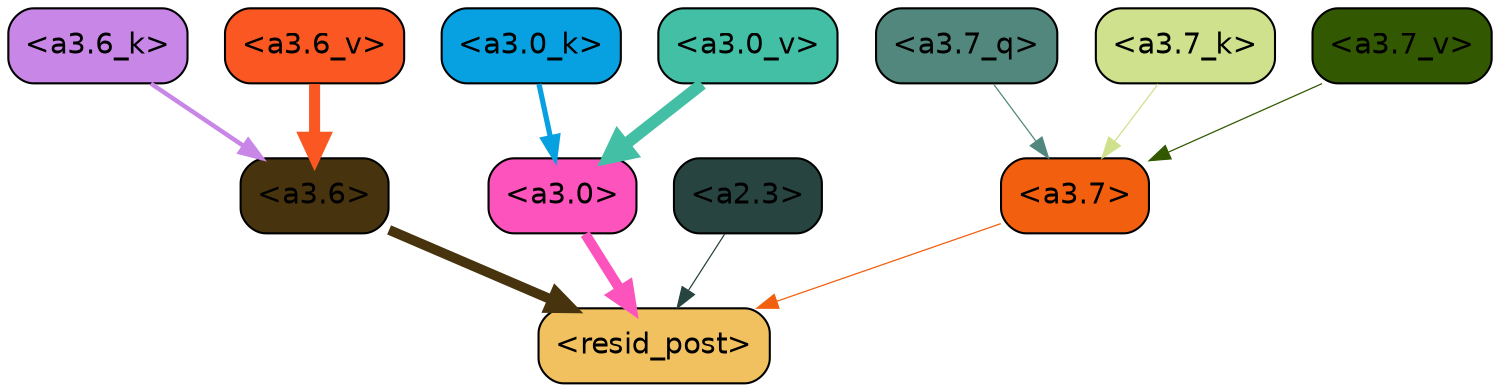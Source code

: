 strict digraph "" {
	graph [bgcolor=transparent,
		layout=dot,
		overlap=false,
		splines=true
	];
	"<a3.7>"	[color=black,
		fillcolor="#f25f0e",
		fontname=Helvetica,
		shape=box,
		style="filled, rounded"];
	"<resid_post>"	[color=black,
		fillcolor="#f1c160",
		fontname=Helvetica,
		shape=box,
		style="filled, rounded"];
	"<a3.7>" -> "<resid_post>"	[color="#f25f0e",
		penwidth=0.6];
	"<a3.6>"	[color=black,
		fillcolor="#47330e",
		fontname=Helvetica,
		shape=box,
		style="filled, rounded"];
	"<a3.6>" -> "<resid_post>"	[color="#47330e",
		penwidth=4.746312499046326];
	"<a3.0>"	[color=black,
		fillcolor="#fc53bd",
		fontname=Helvetica,
		shape=box,
		style="filled, rounded"];
	"<a3.0>" -> "<resid_post>"	[color="#fc53bd",
		penwidth=4.896343111991882];
	"<a2.3>"	[color=black,
		fillcolor="#274440",
		fontname=Helvetica,
		shape=box,
		style="filled, rounded"];
	"<a2.3>" -> "<resid_post>"	[color="#274440",
		penwidth=0.6];
	"<a3.7_q>"	[color=black,
		fillcolor="#51877d",
		fontname=Helvetica,
		shape=box,
		style="filled, rounded"];
	"<a3.7_q>" -> "<a3.7>"	[color="#51877d",
		penwidth=0.6];
	"<a3.7_k>"	[color=black,
		fillcolor="#d0e18d",
		fontname=Helvetica,
		shape=box,
		style="filled, rounded"];
	"<a3.7_k>" -> "<a3.7>"	[color="#d0e18d",
		penwidth=0.6];
	"<a3.6_k>"	[color=black,
		fillcolor="#c887e7",
		fontname=Helvetica,
		shape=box,
		style="filled, rounded"];
	"<a3.6_k>" -> "<a3.6>"	[color="#c887e7",
		penwidth=2.13908451795578];
	"<a3.0_k>"	[color=black,
		fillcolor="#07a1e1",
		fontname=Helvetica,
		shape=box,
		style="filled, rounded"];
	"<a3.0_k>" -> "<a3.0>"	[color="#07a1e1",
		penwidth=2.520303964614868];
	"<a3.7_v>"	[color=black,
		fillcolor="#325901",
		fontname=Helvetica,
		shape=box,
		style="filled, rounded"];
	"<a3.7_v>" -> "<a3.7>"	[color="#325901",
		penwidth=0.6];
	"<a3.6_v>"	[color=black,
		fillcolor="#fa5722",
		fontname=Helvetica,
		shape=box,
		style="filled, rounded"];
	"<a3.6_v>" -> "<a3.6>"	[color="#fa5722",
		penwidth=5.297133803367615];
	"<a3.0_v>"	[color=black,
		fillcolor="#43bfa5",
		fontname=Helvetica,
		shape=box,
		style="filled, rounded"];
	"<a3.0_v>" -> "<a3.0>"	[color="#43bfa5",
		penwidth=5.680712580680847];
}
